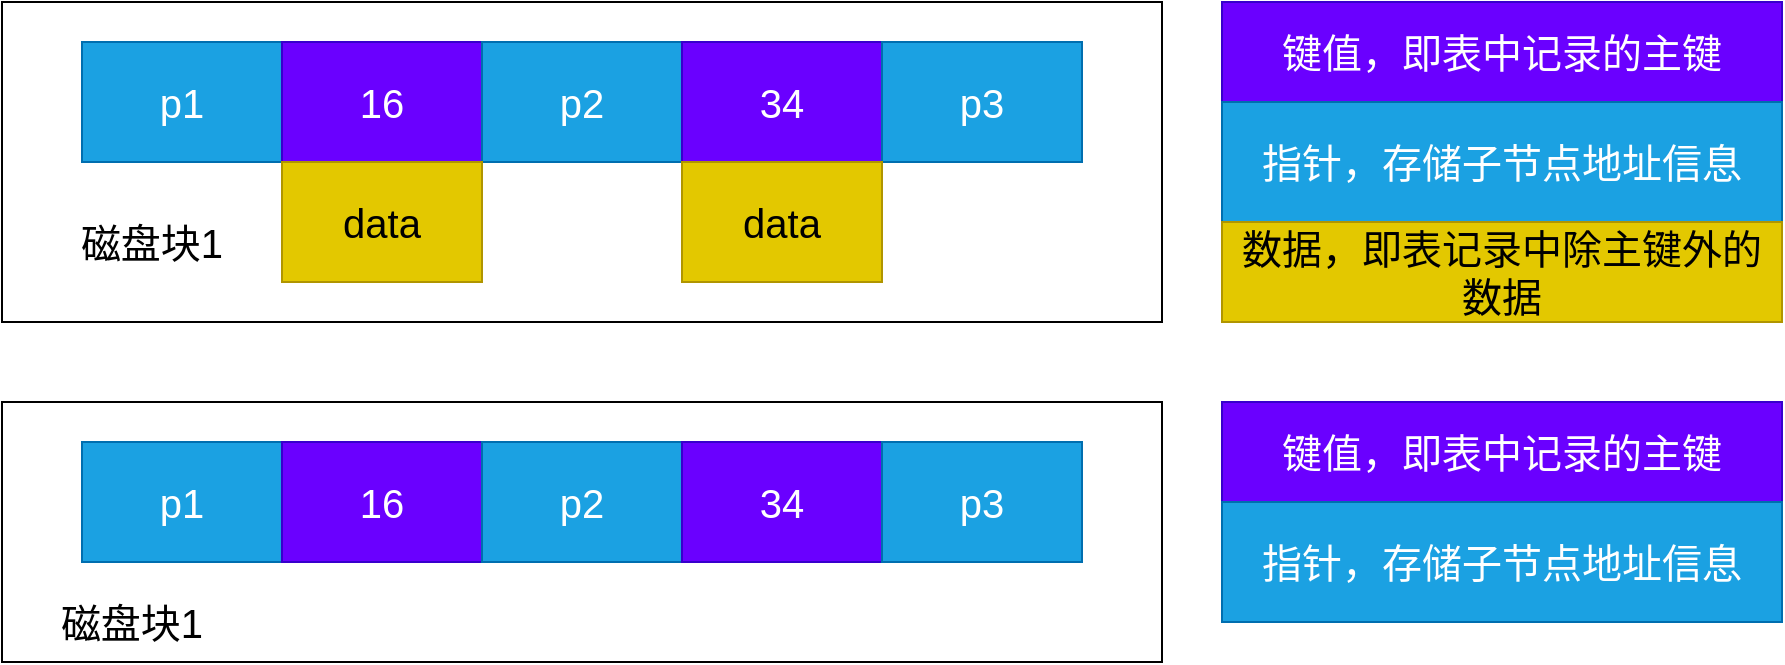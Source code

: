<mxfile version="14.6.13" type="device"><diagram id="LmCmHCj5Z-s1LuyDHG6K" name="第 1 页"><mxGraphModel dx="941" dy="631" grid="1" gridSize="10" guides="1" tooltips="1" connect="1" arrows="1" fold="1" page="1" pageScale="1" pageWidth="2339" pageHeight="3300" math="0" shadow="0"><root><mxCell id="0"/><mxCell id="1" parent="0"/><mxCell id="oSHzingVfM_lEIEXaHJn-1" value="" style="rounded=0;whiteSpace=wrap;html=1;fontSize=20;" vertex="1" parent="1"><mxGeometry x="70" y="190" width="580" height="160" as="geometry"/></mxCell><mxCell id="oSHzingVfM_lEIEXaHJn-2" value="p1" style="rounded=0;whiteSpace=wrap;html=1;fontSize=20;fillColor=#1ba1e2;strokeColor=#006EAF;fontColor=#ffffff;" vertex="1" parent="1"><mxGeometry x="110" y="210" width="100" height="60" as="geometry"/></mxCell><mxCell id="oSHzingVfM_lEIEXaHJn-7" value="16" style="rounded=0;whiteSpace=wrap;html=1;fontSize=20;fillColor=#6a00ff;strokeColor=#3700CC;fontColor=#ffffff;" vertex="1" parent="1"><mxGeometry x="210" y="210" width="100" height="60" as="geometry"/></mxCell><mxCell id="oSHzingVfM_lEIEXaHJn-10" value="p2" style="rounded=0;whiteSpace=wrap;html=1;fontSize=20;fillColor=#1ba1e2;strokeColor=#006EAF;fontColor=#ffffff;" vertex="1" parent="1"><mxGeometry x="310" y="210" width="100" height="60" as="geometry"/></mxCell><mxCell id="oSHzingVfM_lEIEXaHJn-11" value="34" style="rounded=0;whiteSpace=wrap;html=1;fontSize=20;fillColor=#6a00ff;strokeColor=#3700CC;fontColor=#ffffff;" vertex="1" parent="1"><mxGeometry x="410" y="210" width="100" height="60" as="geometry"/></mxCell><mxCell id="oSHzingVfM_lEIEXaHJn-12" value="p3" style="rounded=0;whiteSpace=wrap;html=1;fontSize=20;fillColor=#1ba1e2;strokeColor=#006EAF;fontColor=#ffffff;" vertex="1" parent="1"><mxGeometry x="510" y="210" width="100" height="60" as="geometry"/></mxCell><mxCell id="oSHzingVfM_lEIEXaHJn-13" value="data" style="rounded=0;whiteSpace=wrap;html=1;fontSize=20;fillColor=#e3c800;strokeColor=#B09500;fontColor=#000000;" vertex="1" parent="1"><mxGeometry x="210" y="270" width="100" height="60" as="geometry"/></mxCell><mxCell id="oSHzingVfM_lEIEXaHJn-14" value="data" style="rounded=0;whiteSpace=wrap;html=1;fontSize=20;fillColor=#e3c800;strokeColor=#B09500;fontColor=#000000;" vertex="1" parent="1"><mxGeometry x="410" y="270" width="100" height="60" as="geometry"/></mxCell><mxCell id="oSHzingVfM_lEIEXaHJn-15" value="键值，即表中记录的主键" style="rounded=0;whiteSpace=wrap;html=1;fontSize=20;fillColor=#6a00ff;strokeColor=#3700CC;fontColor=#ffffff;" vertex="1" parent="1"><mxGeometry x="680" y="190" width="280" height="50" as="geometry"/></mxCell><mxCell id="oSHzingVfM_lEIEXaHJn-16" value="指针，存储子节点地址信息" style="rounded=0;whiteSpace=wrap;html=1;fontSize=20;fillColor=#1ba1e2;strokeColor=#006EAF;fontColor=#ffffff;" vertex="1" parent="1"><mxGeometry x="680" y="240" width="280" height="60" as="geometry"/></mxCell><mxCell id="oSHzingVfM_lEIEXaHJn-17" value="数据，即表记录中除主键外的数据" style="rounded=0;whiteSpace=wrap;html=1;fontSize=20;fillColor=#e3c800;strokeColor=#B09500;fontColor=#000000;" vertex="1" parent="1"><mxGeometry x="680" y="300" width="280" height="50" as="geometry"/></mxCell><mxCell id="oSHzingVfM_lEIEXaHJn-18" value="磁盘块1" style="text;html=1;strokeColor=none;fillColor=none;align=center;verticalAlign=middle;whiteSpace=wrap;rounded=0;fontSize=20;" vertex="1" parent="1"><mxGeometry x="100" y="300" width="90" height="20" as="geometry"/></mxCell><mxCell id="oSHzingVfM_lEIEXaHJn-19" value="" style="rounded=0;whiteSpace=wrap;html=1;fontSize=20;" vertex="1" parent="1"><mxGeometry x="70" y="390" width="580" height="130" as="geometry"/></mxCell><mxCell id="oSHzingVfM_lEIEXaHJn-20" value="p1" style="rounded=0;whiteSpace=wrap;html=1;fontSize=20;fillColor=#1ba1e2;strokeColor=#006EAF;fontColor=#ffffff;" vertex="1" parent="1"><mxGeometry x="110" y="410" width="100" height="60" as="geometry"/></mxCell><mxCell id="oSHzingVfM_lEIEXaHJn-21" value="16" style="rounded=0;whiteSpace=wrap;html=1;fontSize=20;fillColor=#6a00ff;strokeColor=#3700CC;fontColor=#ffffff;" vertex="1" parent="1"><mxGeometry x="210" y="410" width="100" height="60" as="geometry"/></mxCell><mxCell id="oSHzingVfM_lEIEXaHJn-22" value="p2" style="rounded=0;whiteSpace=wrap;html=1;fontSize=20;fillColor=#1ba1e2;strokeColor=#006EAF;fontColor=#ffffff;" vertex="1" parent="1"><mxGeometry x="310" y="410" width="100" height="60" as="geometry"/></mxCell><mxCell id="oSHzingVfM_lEIEXaHJn-23" value="34" style="rounded=0;whiteSpace=wrap;html=1;fontSize=20;fillColor=#6a00ff;strokeColor=#3700CC;fontColor=#ffffff;" vertex="1" parent="1"><mxGeometry x="410" y="410" width="100" height="60" as="geometry"/></mxCell><mxCell id="oSHzingVfM_lEIEXaHJn-24" value="p3" style="rounded=0;whiteSpace=wrap;html=1;fontSize=20;fillColor=#1ba1e2;strokeColor=#006EAF;fontColor=#ffffff;" vertex="1" parent="1"><mxGeometry x="510" y="410" width="100" height="60" as="geometry"/></mxCell><mxCell id="oSHzingVfM_lEIEXaHJn-27" value="磁盘块1" style="text;html=1;strokeColor=none;fillColor=none;align=center;verticalAlign=middle;whiteSpace=wrap;rounded=0;fontSize=20;" vertex="1" parent="1"><mxGeometry x="90" y="490" width="90" height="20" as="geometry"/></mxCell><mxCell id="oSHzingVfM_lEIEXaHJn-28" value="键值，即表中记录的主键" style="rounded=0;whiteSpace=wrap;html=1;fontSize=20;fillColor=#6a00ff;strokeColor=#3700CC;fontColor=#ffffff;" vertex="1" parent="1"><mxGeometry x="680" y="390" width="280" height="50" as="geometry"/></mxCell><mxCell id="oSHzingVfM_lEIEXaHJn-29" value="指针，存储子节点地址信息" style="rounded=0;whiteSpace=wrap;html=1;fontSize=20;fillColor=#1ba1e2;strokeColor=#006EAF;fontColor=#ffffff;" vertex="1" parent="1"><mxGeometry x="680" y="440" width="280" height="60" as="geometry"/></mxCell></root></mxGraphModel></diagram></mxfile>